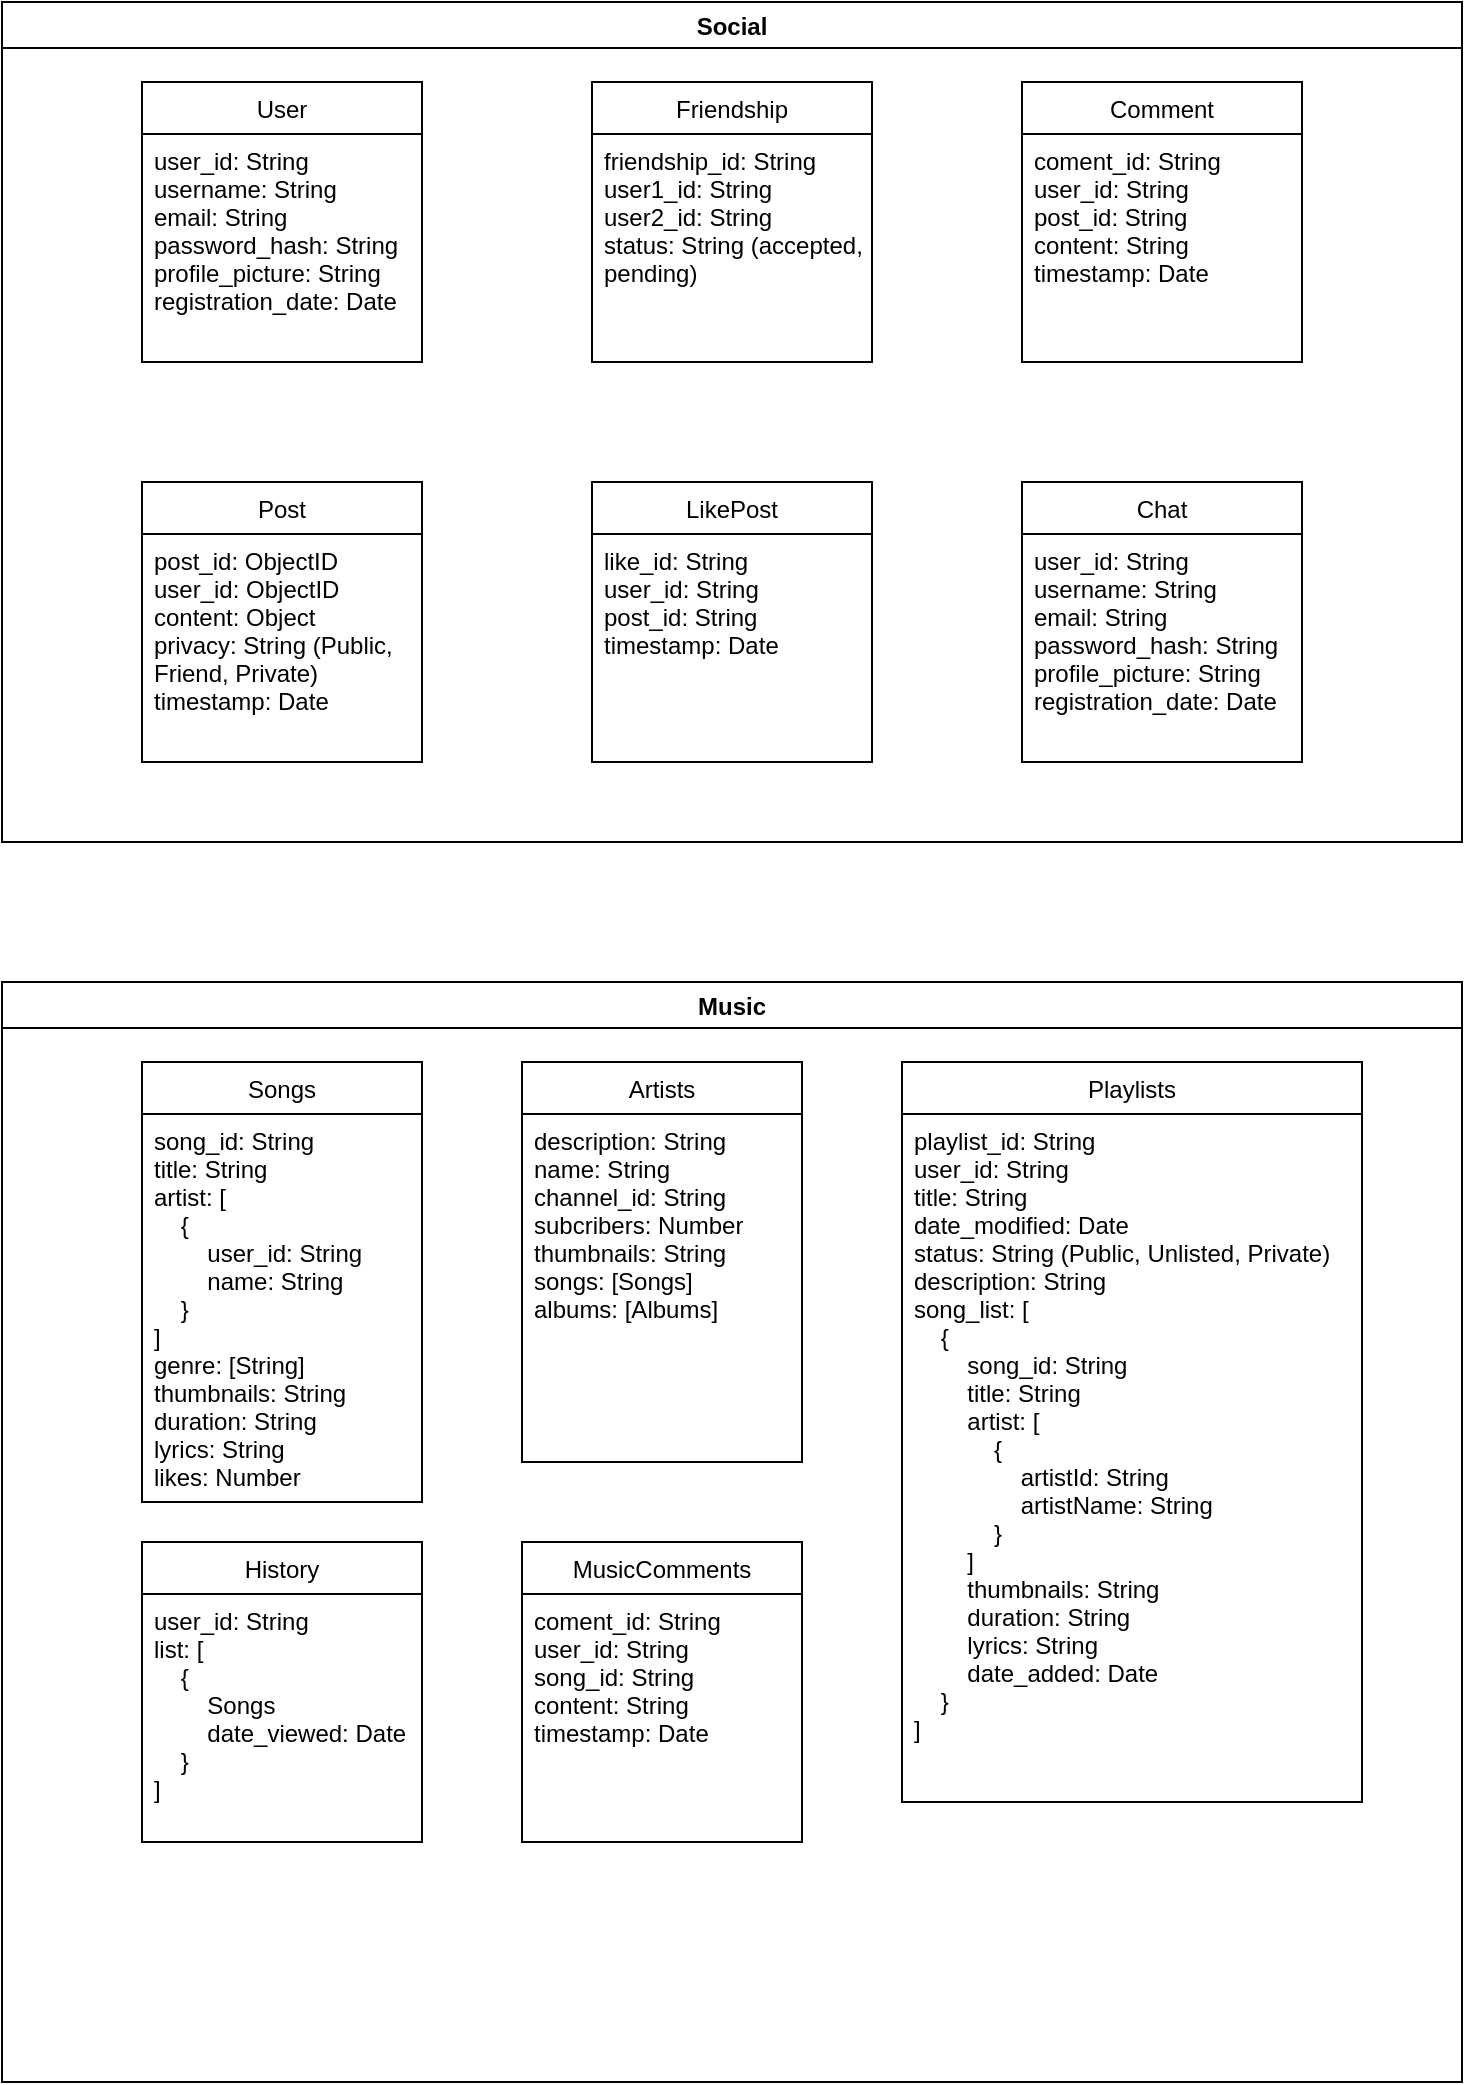 <mxfile version="18.0.1" type="device"><diagram id="C5RBs43oDa-KdzZeNtuy" name="Page-1"><mxGraphModel dx="1102" dy="857" grid="1" gridSize="10" guides="1" tooltips="1" connect="1" arrows="1" fold="1" page="1" pageScale="1" pageWidth="827" pageHeight="1169" math="0" shadow="0"><root><mxCell id="WIyWlLk6GJQsqaUBKTNV-0"/><mxCell id="WIyWlLk6GJQsqaUBKTNV-1" parent="WIyWlLk6GJQsqaUBKTNV-0"/><mxCell id="_7BSUNsynuaIbCQ9uimC-0" value="Social" style="swimlane;" parent="WIyWlLk6GJQsqaUBKTNV-1" vertex="1"><mxGeometry x="220" y="230" width="730" height="420" as="geometry"/></mxCell><mxCell id="I2kuoPhdSoNt4Lgc9PnH-1" value="User" style="swimlane;fontStyle=0;childLayout=stackLayout;horizontal=1;startSize=26;fillColor=none;horizontalStack=0;resizeParent=1;resizeParentMax=0;resizeLast=0;collapsible=1;marginBottom=0;swimlaneLine=1;resizeHeight=1;resizeWidth=1;" parent="_7BSUNsynuaIbCQ9uimC-0" vertex="1"><mxGeometry x="70" y="40" width="140" height="140" as="geometry"><mxRectangle x="300" y="270" width="60" height="26" as="alternateBounds"/></mxGeometry></mxCell><mxCell id="I2kuoPhdSoNt4Lgc9PnH-4" value="user_id: String&#10;username: String&#10;email: String&#10;password_hash: String&#10;profile_picture: String&#10;registration_date: Date" style="text;strokeColor=none;fillColor=none;align=left;verticalAlign=top;spacingLeft=4;spacingRight=4;overflow=hidden;rotatable=0;points=[[0,0.5],[1,0.5]];portConstraint=eastwest;" parent="I2kuoPhdSoNt4Lgc9PnH-1" vertex="1"><mxGeometry y="26" width="140" height="114" as="geometry"/></mxCell><mxCell id="I2kuoPhdSoNt4Lgc9PnH-7" value="Post" style="swimlane;fontStyle=0;childLayout=stackLayout;horizontal=1;startSize=26;fillColor=none;horizontalStack=0;resizeParent=1;resizeParentMax=0;resizeLast=0;collapsible=1;marginBottom=0;swimlaneLine=1;resizeHeight=1;resizeWidth=1;" parent="_7BSUNsynuaIbCQ9uimC-0" vertex="1"><mxGeometry x="70" y="240" width="140" height="140" as="geometry"><mxRectangle x="300" y="270" width="60" height="26" as="alternateBounds"/></mxGeometry></mxCell><mxCell id="I2kuoPhdSoNt4Lgc9PnH-8" value="post_id: ObjectID&#10;user_id: ObjectID&#10;content: Object&#10;privacy: String (Public,&#10;Friend, Private)&#10;timestamp: Date" style="text;strokeColor=none;fillColor=none;align=left;verticalAlign=top;spacingLeft=4;spacingRight=4;overflow=hidden;rotatable=0;points=[[0,0.5],[1,0.5]];portConstraint=eastwest;" parent="I2kuoPhdSoNt4Lgc9PnH-7" vertex="1"><mxGeometry y="26" width="140" height="114" as="geometry"/></mxCell><mxCell id="I2kuoPhdSoNt4Lgc9PnH-5" value="Friendship" style="swimlane;fontStyle=0;childLayout=stackLayout;horizontal=1;startSize=26;fillColor=none;horizontalStack=0;resizeParent=1;resizeParentMax=0;resizeLast=0;collapsible=1;marginBottom=0;swimlaneLine=1;resizeHeight=1;resizeWidth=1;" parent="_7BSUNsynuaIbCQ9uimC-0" vertex="1"><mxGeometry x="295" y="40" width="140" height="140" as="geometry"><mxRectangle x="300" y="270" width="60" height="26" as="alternateBounds"/></mxGeometry></mxCell><mxCell id="I2kuoPhdSoNt4Lgc9PnH-6" value="friendship_id: String&#10;user1_id: String&#10;user2_id: String&#10;status: String (accepted, &#10;pending)" style="text;strokeColor=none;fillColor=none;align=left;verticalAlign=top;spacingLeft=4;spacingRight=4;overflow=hidden;rotatable=0;points=[[0,0.5],[1,0.5]];portConstraint=eastwest;" parent="I2kuoPhdSoNt4Lgc9PnH-5" vertex="1"><mxGeometry y="26" width="140" height="114" as="geometry"/></mxCell><mxCell id="I2kuoPhdSoNt4Lgc9PnH-9" value="LikePost" style="swimlane;fontStyle=0;childLayout=stackLayout;horizontal=1;startSize=26;fillColor=none;horizontalStack=0;resizeParent=1;resizeParentMax=0;resizeLast=0;collapsible=1;marginBottom=0;swimlaneLine=1;resizeHeight=1;resizeWidth=1;" parent="_7BSUNsynuaIbCQ9uimC-0" vertex="1"><mxGeometry x="295" y="240" width="140" height="140" as="geometry"><mxRectangle x="300" y="270" width="60" height="26" as="alternateBounds"/></mxGeometry></mxCell><mxCell id="I2kuoPhdSoNt4Lgc9PnH-10" value="like_id: String&#10;user_id: String&#10;post_id: String&#10;timestamp: Date" style="text;strokeColor=none;fillColor=none;align=left;verticalAlign=top;spacingLeft=4;spacingRight=4;overflow=hidden;rotatable=0;points=[[0,0.5],[1,0.5]];portConstraint=eastwest;" parent="I2kuoPhdSoNt4Lgc9PnH-9" vertex="1"><mxGeometry y="26" width="140" height="114" as="geometry"/></mxCell><mxCell id="I2kuoPhdSoNt4Lgc9PnH-11" value="Comment" style="swimlane;fontStyle=0;childLayout=stackLayout;horizontal=1;startSize=26;fillColor=none;horizontalStack=0;resizeParent=1;resizeParentMax=0;resizeLast=0;collapsible=1;marginBottom=0;swimlaneLine=1;resizeHeight=1;resizeWidth=1;" parent="_7BSUNsynuaIbCQ9uimC-0" vertex="1"><mxGeometry x="510" y="40" width="140" height="140" as="geometry"><mxRectangle x="300" y="270" width="60" height="26" as="alternateBounds"/></mxGeometry></mxCell><mxCell id="I2kuoPhdSoNt4Lgc9PnH-12" value="coment_id: String&#10;user_id: String&#10;post_id: String&#10;content: String&#10;timestamp: Date&#10;" style="text;strokeColor=none;fillColor=none;align=left;verticalAlign=top;spacingLeft=4;spacingRight=4;overflow=hidden;rotatable=0;points=[[0,0.5],[1,0.5]];portConstraint=eastwest;" parent="I2kuoPhdSoNt4Lgc9PnH-11" vertex="1"><mxGeometry y="26" width="140" height="114" as="geometry"/></mxCell><mxCell id="I2kuoPhdSoNt4Lgc9PnH-13" value="Chat" style="swimlane;fontStyle=0;childLayout=stackLayout;horizontal=1;startSize=26;fillColor=none;horizontalStack=0;resizeParent=1;resizeParentMax=0;resizeLast=0;collapsible=1;marginBottom=0;swimlaneLine=1;resizeHeight=1;resizeWidth=1;" parent="_7BSUNsynuaIbCQ9uimC-0" vertex="1"><mxGeometry x="510" y="240" width="140" height="140" as="geometry"><mxRectangle x="300" y="270" width="60" height="26" as="alternateBounds"/></mxGeometry></mxCell><mxCell id="I2kuoPhdSoNt4Lgc9PnH-14" value="user_id: String&#10;username: String&#10;email: String&#10;password_hash: String&#10;profile_picture: String&#10;registration_date: Date" style="text;strokeColor=none;fillColor=none;align=left;verticalAlign=top;spacingLeft=4;spacingRight=4;overflow=hidden;rotatable=0;points=[[0,0.5],[1,0.5]];portConstraint=eastwest;" parent="I2kuoPhdSoNt4Lgc9PnH-13" vertex="1"><mxGeometry y="26" width="140" height="114" as="geometry"/></mxCell><mxCell id="_7BSUNsynuaIbCQ9uimC-1" value="Music" style="swimlane;" parent="WIyWlLk6GJQsqaUBKTNV-1" vertex="1"><mxGeometry x="220" y="720" width="730" height="550" as="geometry"/></mxCell><mxCell id="_7BSUNsynuaIbCQ9uimC-2" value="Songs" style="swimlane;fontStyle=0;childLayout=stackLayout;horizontal=1;startSize=26;fillColor=none;horizontalStack=0;resizeParent=1;resizeParentMax=0;resizeLast=0;collapsible=1;marginBottom=0;swimlaneLine=1;resizeHeight=1;resizeWidth=1;" parent="_7BSUNsynuaIbCQ9uimC-1" vertex="1"><mxGeometry x="70" y="40" width="140" height="220" as="geometry"><mxRectangle x="300" y="270" width="60" height="26" as="alternateBounds"/></mxGeometry></mxCell><mxCell id="_7BSUNsynuaIbCQ9uimC-3" value="song_id: String&#10;title: String&#10;artist: [&#10;    {&#10;        user_id: String&#10;        name: String&#10;    }&#10;]&#10;genre: [String]&#10;thumbnails: String&#10;duration: String&#10;lyrics: String&#10;likes: Number" style="text;strokeColor=none;fillColor=none;align=left;verticalAlign=top;spacingLeft=4;spacingRight=4;overflow=hidden;rotatable=0;points=[[0,0.5],[1,0.5]];portConstraint=eastwest;" parent="_7BSUNsynuaIbCQ9uimC-2" vertex="1"><mxGeometry y="26" width="140" height="194" as="geometry"/></mxCell><mxCell id="_7BSUNsynuaIbCQ9uimC-4" value="Artists" style="swimlane;fontStyle=0;childLayout=stackLayout;horizontal=1;startSize=26;fillColor=none;horizontalStack=0;resizeParent=1;resizeParentMax=0;resizeLast=0;collapsible=1;marginBottom=0;swimlaneLine=1;resizeHeight=1;resizeWidth=1;" parent="_7BSUNsynuaIbCQ9uimC-1" vertex="1"><mxGeometry x="260" y="40" width="140" height="200" as="geometry"><mxRectangle x="300" y="270" width="60" height="26" as="alternateBounds"/></mxGeometry></mxCell><mxCell id="_7BSUNsynuaIbCQ9uimC-5" value="description: String&#10;name: String&#10;channel_id: String&#10;subcribers: Number&#10;thumbnails: String&#10;songs: [Songs]&#10;albums: [Albums]&#10;" style="text;strokeColor=none;fillColor=none;align=left;verticalAlign=top;spacingLeft=4;spacingRight=4;overflow=hidden;rotatable=0;points=[[0,0.5],[1,0.5]];portConstraint=eastwest;" parent="_7BSUNsynuaIbCQ9uimC-4" vertex="1"><mxGeometry y="26" width="140" height="174" as="geometry"/></mxCell><mxCell id="_7BSUNsynuaIbCQ9uimC-7" value="Playlists" style="swimlane;fontStyle=0;childLayout=stackLayout;horizontal=1;startSize=26;fillColor=none;horizontalStack=0;resizeParent=1;resizeParentMax=0;resizeLast=0;collapsible=1;marginBottom=0;swimlaneLine=1;resizeHeight=1;resizeWidth=1;" parent="_7BSUNsynuaIbCQ9uimC-1" vertex="1"><mxGeometry x="450" y="40" width="230" height="370" as="geometry"><mxRectangle x="300" y="270" width="60" height="26" as="alternateBounds"/></mxGeometry></mxCell><mxCell id="_7BSUNsynuaIbCQ9uimC-8" value="playlist_id: String&#10;user_id: String&#10;title: String&#10;date_modified: Date&#10;status: String (Public, Unlisted, Private)&#10;description: String&#10;song_list: [&#10;    {&#10;        song_id: String&#10;        title: String&#10;        artist: [&#10;            {&#10;                artistId: String&#10;                artistName: String&#10;            }&#10;        ]&#10;        thumbnails: String&#10;        duration: String&#10;        lyrics: String&#10;        date_added: Date&#10;    }&#10;]" style="text;strokeColor=none;fillColor=none;align=left;verticalAlign=top;spacingLeft=4;spacingRight=4;overflow=hidden;rotatable=0;points=[[0,0.5],[1,0.5]];portConstraint=eastwest;" parent="_7BSUNsynuaIbCQ9uimC-7" vertex="1"><mxGeometry y="26" width="230" height="344" as="geometry"/></mxCell><mxCell id="_7BSUNsynuaIbCQ9uimC-9" value="History" style="swimlane;fontStyle=0;childLayout=stackLayout;horizontal=1;startSize=26;fillColor=none;horizontalStack=0;resizeParent=1;resizeParentMax=0;resizeLast=0;collapsible=1;marginBottom=0;swimlaneLine=1;resizeHeight=1;resizeWidth=1;" parent="_7BSUNsynuaIbCQ9uimC-1" vertex="1"><mxGeometry x="70" y="280" width="140" height="150" as="geometry"><mxRectangle x="300" y="270" width="60" height="26" as="alternateBounds"/></mxGeometry></mxCell><mxCell id="_7BSUNsynuaIbCQ9uimC-10" value="user_id: String&#10;list: [&#10;    {&#10;        Songs&#10;        date_viewed: Date&#10;    }&#10;]" style="text;strokeColor=none;fillColor=none;align=left;verticalAlign=top;spacingLeft=4;spacingRight=4;overflow=hidden;rotatable=0;points=[[0,0.5],[1,0.5]];portConstraint=eastwest;" parent="_7BSUNsynuaIbCQ9uimC-9" vertex="1"><mxGeometry y="26" width="140" height="124" as="geometry"/></mxCell><mxCell id="b7tj01jTOsXKo820C2Ol-2" value="MusicComments" style="swimlane;fontStyle=0;childLayout=stackLayout;horizontal=1;startSize=26;fillColor=none;horizontalStack=0;resizeParent=1;resizeParentMax=0;resizeLast=0;collapsible=1;marginBottom=0;swimlaneLine=1;resizeHeight=1;resizeWidth=1;" parent="_7BSUNsynuaIbCQ9uimC-1" vertex="1"><mxGeometry x="260" y="280" width="140" height="150" as="geometry"><mxRectangle x="300" y="270" width="60" height="26" as="alternateBounds"/></mxGeometry></mxCell><mxCell id="b7tj01jTOsXKo820C2Ol-3" value="coment_id: String&#10;user_id: String&#10;song_id: String&#10;content: String&#10;timestamp: Date&#10;" style="text;strokeColor=none;fillColor=none;align=left;verticalAlign=top;spacingLeft=4;spacingRight=4;overflow=hidden;rotatable=0;points=[[0,0.5],[1,0.5]];portConstraint=eastwest;" parent="b7tj01jTOsXKo820C2Ol-2" vertex="1"><mxGeometry y="26" width="140" height="124" as="geometry"/></mxCell></root></mxGraphModel></diagram></mxfile>